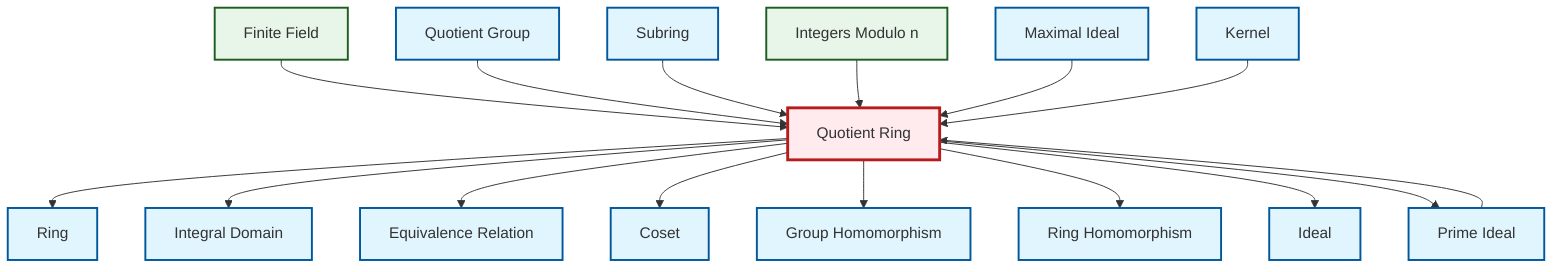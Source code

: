 graph TD
    classDef definition fill:#e1f5fe,stroke:#01579b,stroke-width:2px
    classDef theorem fill:#f3e5f5,stroke:#4a148c,stroke-width:2px
    classDef axiom fill:#fff3e0,stroke:#e65100,stroke-width:2px
    classDef example fill:#e8f5e9,stroke:#1b5e20,stroke-width:2px
    classDef current fill:#ffebee,stroke:#b71c1c,stroke-width:3px
    def-quotient-ring["Quotient Ring"]:::definition
    def-maximal-ideal["Maximal Ideal"]:::definition
    def-homomorphism["Group Homomorphism"]:::definition
    def-subring["Subring"]:::definition
    def-coset["Coset"]:::definition
    ex-quotient-integers-mod-n["Integers Modulo n"]:::example
    def-ring["Ring"]:::definition
    def-quotient-group["Quotient Group"]:::definition
    def-equivalence-relation["Equivalence Relation"]:::definition
    ex-finite-field["Finite Field"]:::example
    def-prime-ideal["Prime Ideal"]:::definition
    def-ideal["Ideal"]:::definition
    def-ring-homomorphism["Ring Homomorphism"]:::definition
    def-integral-domain["Integral Domain"]:::definition
    def-kernel["Kernel"]:::definition
    def-quotient-ring --> def-ring
    ex-finite-field --> def-quotient-ring
    def-quotient-group --> def-quotient-ring
    def-prime-ideal --> def-quotient-ring
    def-subring --> def-quotient-ring
    ex-quotient-integers-mod-n --> def-quotient-ring
    def-quotient-ring --> def-integral-domain
    def-quotient-ring --> def-equivalence-relation
    def-quotient-ring --> def-coset
    def-quotient-ring --> def-homomorphism
    def-maximal-ideal --> def-quotient-ring
    def-quotient-ring --> def-ring-homomorphism
    def-quotient-ring --> def-ideal
    def-kernel --> def-quotient-ring
    def-quotient-ring --> def-prime-ideal
    class def-quotient-ring current
